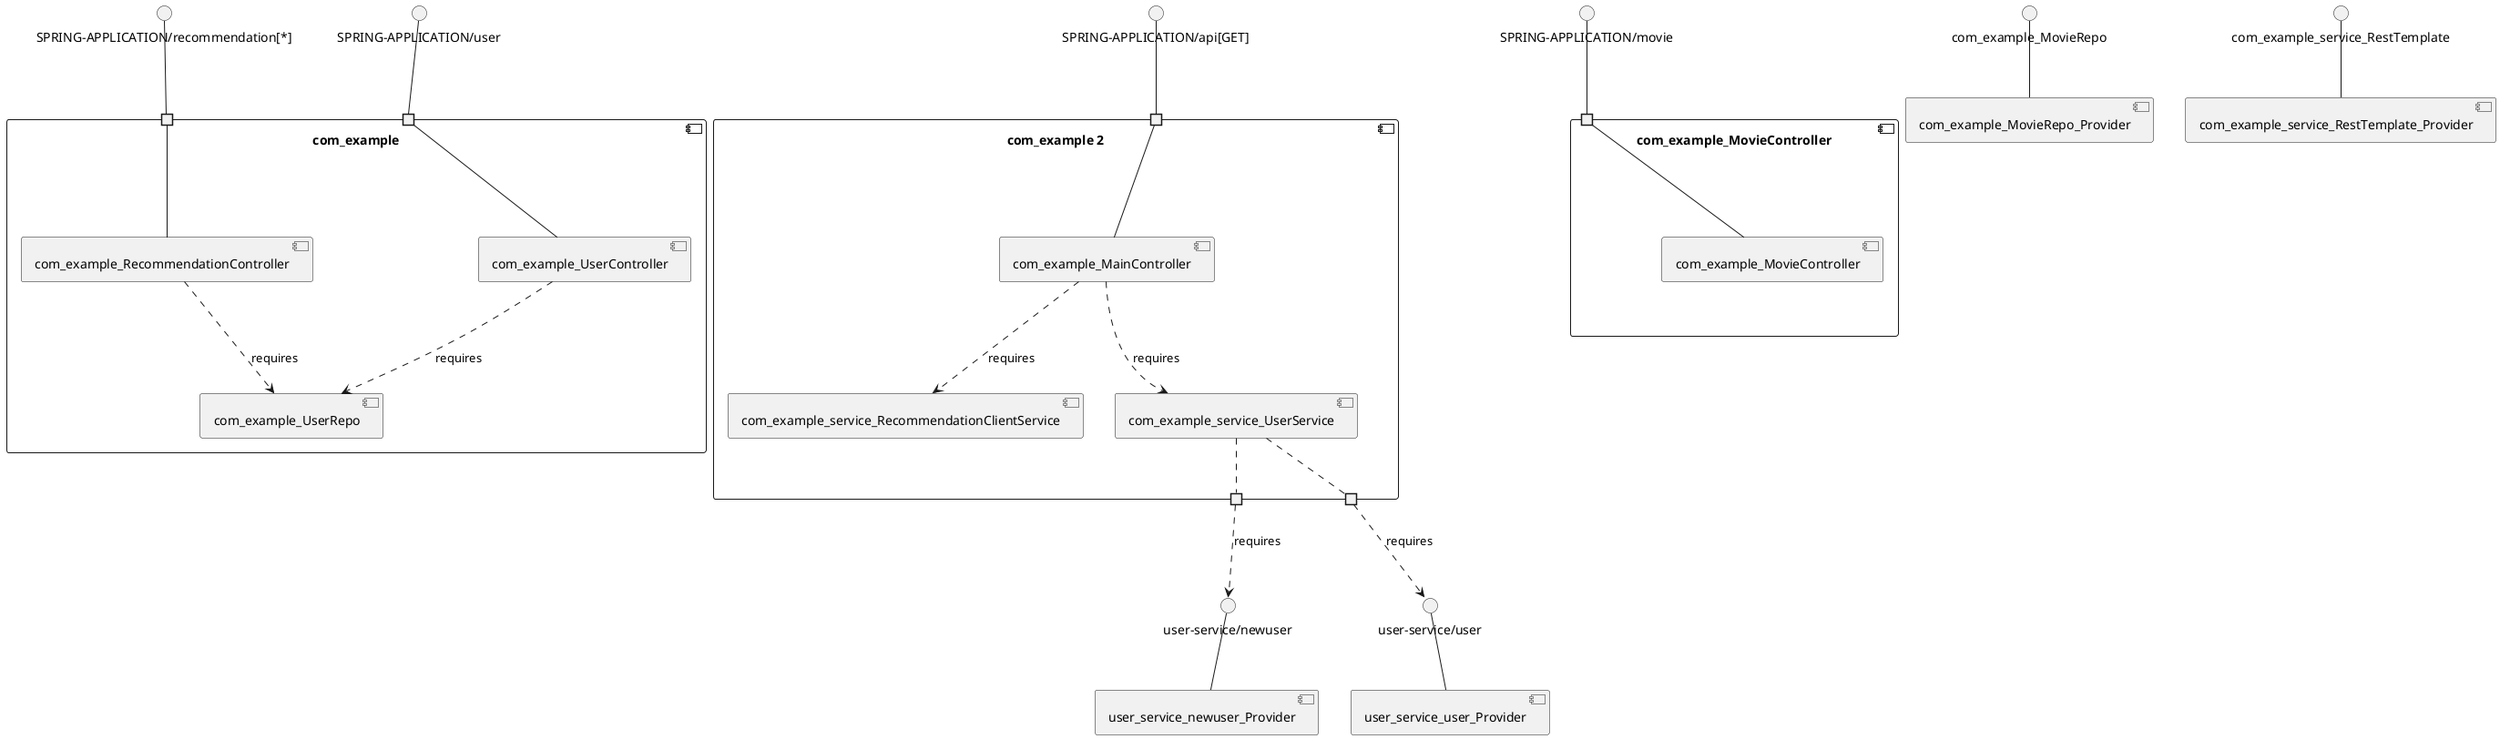 @startuml
skinparam fixCircleLabelOverlapping true
skinparam componentStyle uml2
component "com_example\n\n\n\n\n\n" {
[com_example_UserRepo]
[com_example_RecommendationController]
[com_example_UserController]
portin " " as com_example_requires_SPRING_APPLICATION_recommendation_
portin " " as com_example_requires_SPRING_APPLICATION_user
[com_example_UserController]..>[com_example_UserRepo] : requires
[com_example_RecommendationController]..>[com_example_UserRepo] : requires
"com_example_requires_SPRING_APPLICATION_user"--[com_example_UserController]
"com_example_requires_SPRING_APPLICATION_recommendation_"--[com_example_RecommendationController]
}
interface "SPRING-APPLICATION/recommendation[*]" as interface.SPRING_APPLICATION_recommendation_
interface.SPRING_APPLICATION_recommendation_--"com_example_requires_SPRING_APPLICATION_recommendation_"
interface "SPRING-APPLICATION/user" as interface.SPRING_APPLICATION_user
interface.SPRING_APPLICATION_user--"com_example_requires_SPRING_APPLICATION_user"
component "com_example 2\n\n\n\n\n\n" {
[com_example_service_UserService]
[com_example_service_RecommendationClientService]
[com_example_MainController]
portin " " as com_example_2_requires_SPRING_APPLICATION_api_GET_
portout " " as com_example_2_provides_user_service_newuser
portout " " as com_example_2_provides_user_service_user
[com_example_MainController]..>[com_example_service_RecommendationClientService] : requires
[com_example_MainController]..>[com_example_service_UserService] : requires
"com_example_2_requires_SPRING_APPLICATION_api_GET_"--[com_example_MainController]
[com_example_service_UserService].."com_example_2_provides_user_service_newuser"
[com_example_service_UserService].."com_example_2_provides_user_service_user"
}
interface "SPRING-APPLICATION/api[GET]" as interface.SPRING_APPLICATION_api_GET_
interface.SPRING_APPLICATION_api_GET_--"com_example_2_requires_SPRING_APPLICATION_api_GET_"
interface "user-service/newuser" as interface.user_service_newuser
"com_example_2_provides_user_service_newuser"..>interface.user_service_newuser : requires
interface "user-service/user" as interface.user_service_user
"com_example_2_provides_user_service_user"..>interface.user_service_user : requires
component "com_example_MovieController\n\n\n\n\n\n" {
[com_example_MovieController]
portin " " as com_example_MovieController_requires_SPRING_APPLICATION_movie
"com_example_MovieController_requires_SPRING_APPLICATION_movie"--[com_example_MovieController]
}
interface "SPRING-APPLICATION/movie" as interface.SPRING_APPLICATION_movie
interface.SPRING_APPLICATION_movie--"com_example_MovieController_requires_SPRING_APPLICATION_movie"
interface "com_example_MovieRepo" as interface.com_example_MovieRepo
interface.com_example_MovieRepo--[com_example_MovieRepo_Provider]
interface "com_example_service_RestTemplate" as interface.com_example_service_RestTemplate
interface.com_example_service_RestTemplate--[com_example_service_RestTemplate_Provider]
interface "user-service/newuser" as interface.user_service_newuser
interface.user_service_newuser--[user_service_newuser_Provider]
interface "user-service/user" as interface.user_service_user
interface.user_service_user--[user_service_user_Provider]

@enduml
